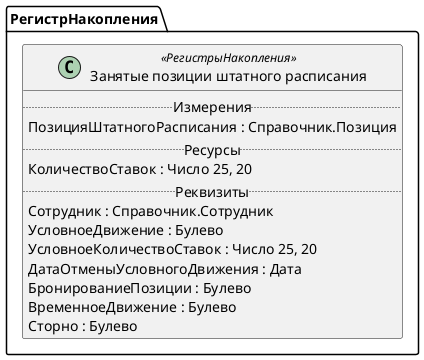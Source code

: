 ﻿@startuml ЗанятыеПозицииШтатногоРасписания
'!include templates.wsd
'..\include templates.wsd
class РегистрНакопления.ЗанятыеПозицииШтатногоРасписания as "Занятые позиции штатного расписания" <<РегистрыНакопления>>
{
..Измерения..
ПозицияШтатногоРасписания : Справочник.Позиция
..Ресурсы..
КоличествоСтавок : Число 25, 20
..Реквизиты..
Сотрудник : Справочник.Сотрудник
УсловноеДвижение : Булево
УсловноеКоличествоСтавок : Число 25, 20
ДатаОтменыУсловногоДвижения : Дата
БронированиеПозиции : Булево
ВременноеДвижение : Булево
Сторно : Булево
}
@enduml
